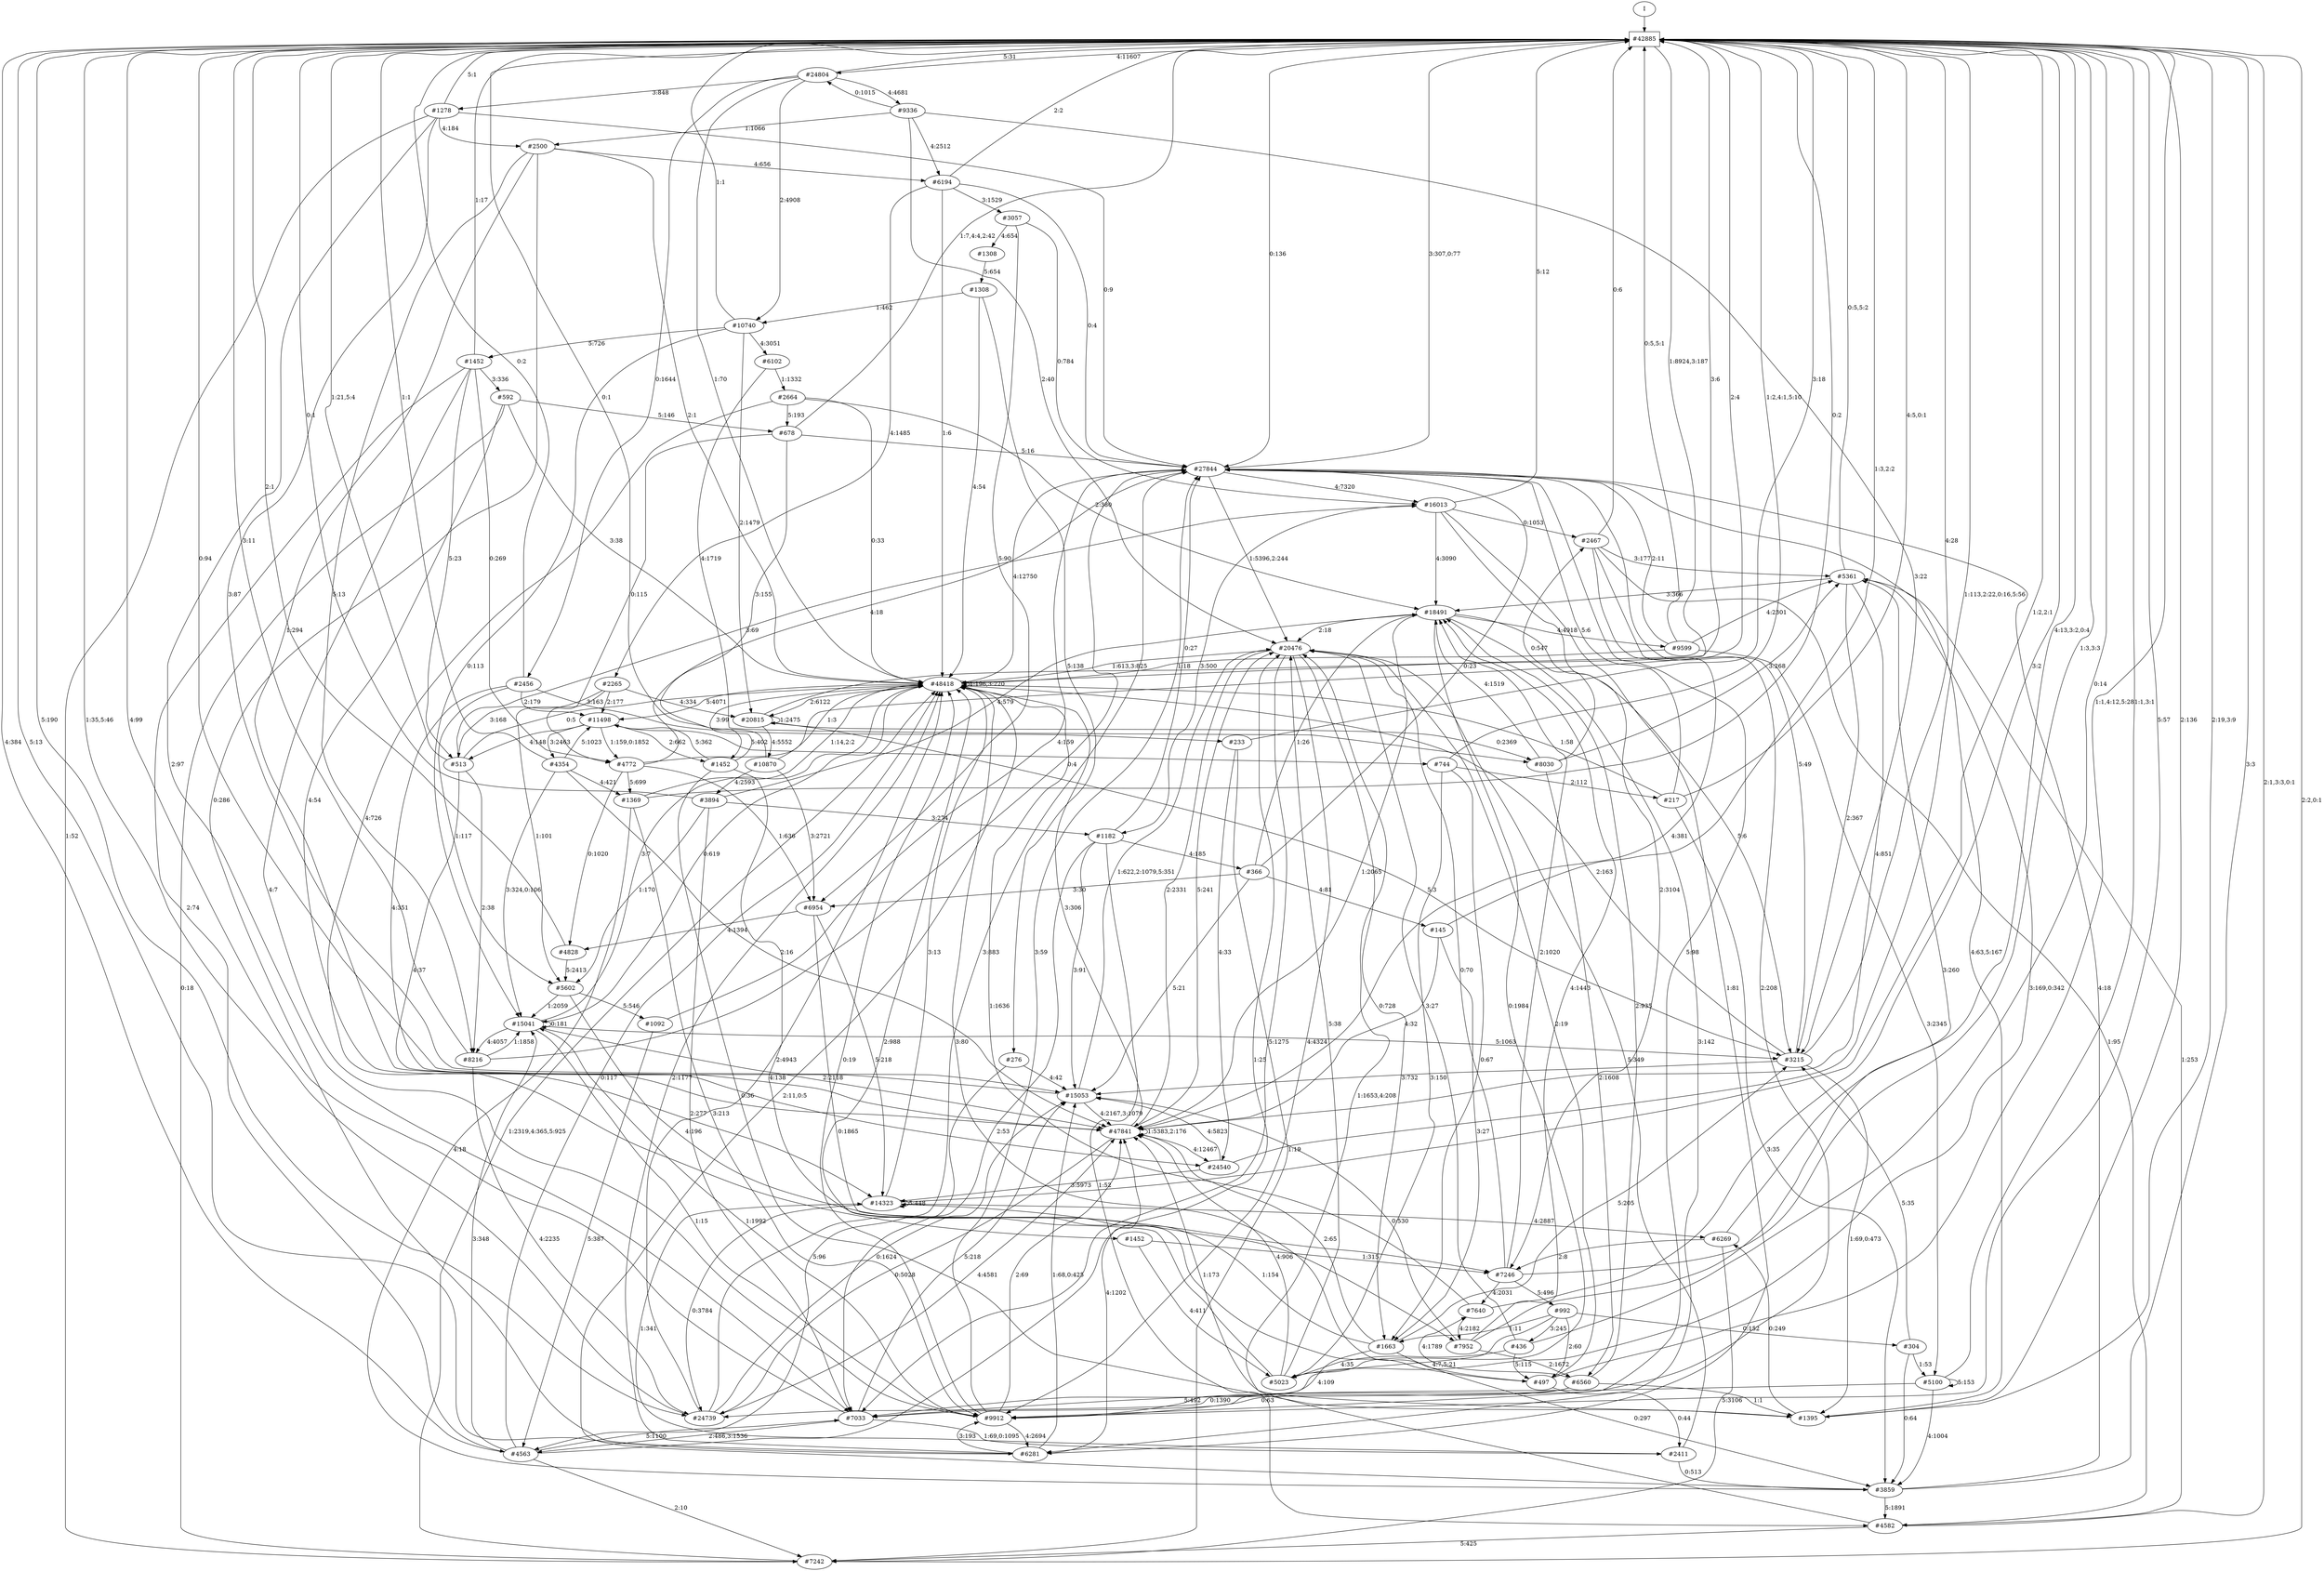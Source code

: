 // produced with flexfringe from git commitd1cf04ada0831d0605a3651971ef9a02091d8823
// dfasat/flexfringe -h=alergia -d=alergia_data -o=experiments/flexfringe_pautomac_study/flexfringe_data/exp6_n5_x0_w1_a1_b0_f1_I0_J0_K0_t1_l0_p0_05dfa -n=5 -x=0 -w=1 -a=1 -b=0 -f=1 -I=0 -J=0 -K=0 -t=1 -l=0 -p=0.05 /Users/nicholasrenninger/Google Drive/Grad School/specification learning/code/DPFA_DTS_product_experiment/dfasatInvestigations/experiments/flexfringe_pautomac_study/flexfringe_data/flexfringe_pautomac_study_train 
digraph DFA {
	0 [label="root" shape=box];
		I -> 0;
	0 [ label="#42885"  ];
		0 -> 2 [label="0:136"  ];
		0 -> 1 [label="1:8924,3:187"  ];
		0 -> 36 [label="4:11607"  ];
		0 -> 4492 [label="5:190"  ];
		0 -> 8662 [label="2:136"  ];
	1 [ label="#48418"  ];
		1 -> 2 [label="4:12750"  ];
		1 -> 1 [label="1:196,3:220"  ];
		1 -> 8 [label="2:6122"  ];
		1 -> 66 [label="5:4071"  ];
		1 -> 98 [label="0:619"  ];
	2 [ label="#27844"  ];
		2 -> 0 [label="3:307,0:77"  ];
		2 -> 3 [label="1:5396,2:244"  ];
		2 -> 97 [label="5:98"  ];
		2 -> 101 [label="4:7320"  ];
	3 [ label="#20476"  ];
		3 -> 1 [label="1:613,3:825"  ];
		3 -> 4 [label="2:2331"  ];
		3 -> 97 [label="4:4324"  ];
		3 -> 228 [label="5:1275"  ];
		3 -> 7440 [label="0:728"  ];
	97 [ label="#9912"  ];
		97 -> 0 [label="5:57"  ];
		97 -> 2 [label="3:59"  ];
		97 -> 1 [label="0:19"  ];
		97 -> 4 [label="2:69"  ];
		97 -> 98 [label="1:1992"  ];
		97 -> 263 [label="4:2694"  ];
	98 [ label="#15041"  ];
		98 -> 1 [label="3:7"  ];
		98 -> 4 [label="2:2118"  ];
		98 -> 97 [label="1:15"  ];
		98 -> 98 [label="0:181"  ];
		98 -> 492 [label="4:4057"  ];
		98 -> 8661 [label="5:1063"  ];
	492 [ label="#8216"  ];
		492 -> 0 [label="3:11"  ];
		492 -> 2 [label="0:4"  ];
		492 -> 98 [label="1:1858"  ];
		492 -> 4492 [label="4:2235"  ];
	8661 [ label="#3215"  ];
		8661 -> 0 [label="4:28"  ];
		8661 -> 2 [label="5:49"  ];
		8661 -> 1 [label="2:163"  ];
		8661 -> 6 [label="3:732"  ];
		8661 -> 8662 [label="1:69,0:473"  ];
	8662 [ label="#1395"  ];
		8662 -> 0 [label="2:19,3:9"  ];
		8662 -> 2 [label="4:63,5:167"  ];
		8662 -> 4 [label="1:173"  ];
		8662 -> 4274 [label="0:249"  ];
	263 [ label="#6281"  ];
		263 -> 0 [label="5:13"  ];
		263 -> 1 [label="2:1177"  ];
		263 -> 4 [label="4:1202"  ];
		263 -> 6 [label="1:68,0:425"  ];
		263 -> 97 [label="3:193"  ];
	4 [ label="#47841"  ];
		4 -> 1 [label="3:306"  ];
		4 -> 3 [label="5:241"  ];
		4 -> 4 [label="1:5383,2:176"  ];
		4 -> 5 [label="4:12467"  ];
		4 -> 4492 [label="0:5028"  ];
	5 [ label="#24540"  ];
		5 -> 0 [label="1:113,2:22,0:16,5:56"  ];
		5 -> 6 [label="4:5823"  ];
		5 -> 1388 [label="3:5973"  ];
	6 [ label="#15053"  ];
		6 -> 0 [label="0:94"  ];
		6 -> 3 [label="1:622,2:1079,5:351"  ];
		6 -> 4 [label="4:2167,3:1079"  ];
	1388 [ label="#14323"  ];
		1388 -> 0 [label="1:2,2:1"  ];
		1388 -> 1 [label="3:13"  ];
		1388 -> 4274 [label="4:2887"  ];
		1388 -> 4492 [label="0:3784"  ];
		1388 -> 1388 [label="5:448"  ];
	4274 [ label="#6269"  ];
		4274 -> 0 [label="4:13,3:2,0:4"  ];
		4274 -> 135 [label="2:8"  ];
		4274 -> 4275 [label="5:3106"  ];
	4275 [ label="#7242"  ];
		4275 -> 0 [label="2:2,0:1"  ];
		4275 -> 1 [label="1:2319,4:365,5:925"  ];
	4492 [ label="#24739"  ];
		4492 -> 0 [label="1:35,5:46"  ];
		4492 -> 2 [label="3:883"  ];
		4492 -> 1 [label="2:4943"  ];
		4492 -> 4 [label="4:4581"  ];
		4492 -> 6 [label="0:1624"  ];
	7440 [ label="#1663"  ];
		7440 -> 4 [label="2:65"  ];
		7440 -> 97 [label="4:109"  ];
		7440 -> 4895 [label="0:297"  ];
		7440 -> 1388 [label="1:154"  ];
		7440 -> 8661 [label="5:205"  ];
	228 [ label="#7033"  ];
		228 -> 0 [label="4:99"  ];
		228 -> 6 [label="5:218"  ];
		228 -> 229 [label="2:486,3:1536"  ];
		228 -> 786 [label="1:69,0:1095"  ];
	229 [ label="#4563"  ];
		229 -> 0 [label="4:384"  ];
		229 -> 1 [label="0:117"  ];
		229 -> 3 [label="1:25"  ];
		229 -> 98 [label="3:348"  ];
		229 -> 228 [label="5:1100"  ];
		229 -> 4275 [label="2:10"  ];
	786 [ label="#2411"  ];
		786 -> 3 [label="5:349"  ];
		786 -> 4895 [label="0:513"  ];
		786 -> 1388 [label="1:341"  ];
	4895 [ label="#3859"  ];
		4895 -> 0 [label="3:3"  ];
		4895 -> 2 [label="4:18"  ];
		4895 -> 1 [label="2:11,0:5"  ];
		4895 -> 4896 [label="5:1891"  ];
	4896 [ label="#4582"  ];
		4896 -> 0 [label="2:1,3:3,0:1"  ];
		4896 -> 3 [label="1:1653,4:208"  ];
		4896 -> 4275 [label="5:425"  ];
	101 [ label="#16013"  ];
		101 -> 0 [label="5:12"  ];
		101 -> 102 [label="4:3090"  ];
		101 -> 135 [label="2:3104"  ];
		101 -> 263 [label="1:81"  ];
		101 -> 347 [label="3:500"  ];
		101 -> 782 [label="0:1053"  ];
	102 [ label="#18491"  ];
		102 -> 3 [label="2:18"  ];
		102 -> 4 [label="1:2065"  ];
		102 -> 103 [label="4:4918"  ];
		102 -> 263 [label="3:142"  ];
		102 -> 1057 [label="0:1984"  ];
		102 -> 8661 [label="5:6"  ];
	103 [ label="#9599"  ];
		103 -> 0 [label="0:5,5:1"  ];
		103 -> 2 [label="2:11"  ];
		103 -> 1 [label="1:18"  ];
		103 -> 104 [label="3:2345"  ];
		103 -> 449 [label="4:2301"  ];
	449 [ label="#5361"  ];
		449 -> 0 [label="0:5,5:2"  ];
		449 -> 4 [label="4:851"  ];
		449 -> 102 [label="3:366"  ];
		449 -> 4896 [label="1:253"  ];
		449 -> 8661 [label="2:367"  ];
	104 [ label="#5100"  ];
		104 -> 0 [label="1:1,3:1"  ];
		104 -> 104 [label="5:153"  ];
		104 -> 4895 [label="4:1004"  ];
		104 -> 4492 [label="0:1390"  ];
	1057 [ label="#5023"  ];
		1057 -> 1 [label="2:988"  ];
		1057 -> 3 [label="5:38"  ];
		1057 -> 4 [label="4:906"  ];
		1057 -> 449 [label="3:169,0:342"  ];
	135 [ label="#7246"  ];
		135 -> 0 [label="1:3,3:3"  ];
		135 -> 3 [label="0:70"  ];
		135 -> 102 [label="2:1020"  ];
		135 -> 136 [label="5:496"  ];
		135 -> 290 [label="4:2031"  ];
	290 [ label="#7640"  ];
		290 -> 0 [label="3:2"  ];
		290 -> 1 [label="1:1636"  ];
		290 -> 1940 [label="4:2182"  ];
	1940 [ label="#7952"  ];
		1940 -> 6 [label="0:530"  ];
		1940 -> 102 [label="4:1443"  ];
		1940 -> 4456 [label="2:1672"  ];
		1940 -> 449 [label="3:260"  ];
	4456 [ label="#6560"  ];
		4456 -> 97 [label="0:63"  ];
		4456 -> 102 [label="2:935"  ];
		4456 -> 228 [label="5:492"  ];
		4456 -> 290 [label="4:1789"  ];
		4456 -> 8662 [label="1:1"  ];
	136 [ label="#992"  ];
		136 -> 137 [label="0:152"  ];
		136 -> 228 [label="4:7,5:21"  ];
		136 -> 2149 [label="3:245"  ];
		136 -> 7440 [label="1:11"  ];
		136 -> 8214 [label="2:60"  ];
	2149 [ label="#436"  ];
		2149 -> 0 [label="0:14"  ];
		2149 -> 3 [label="3:27"  ];
		2149 -> 1057 [label="4:35"  ];
		2149 -> 8214 [label="5:115"  ];
	8214 [ label="#497"  ];
		8214 -> 0 [label="1:1,4:12,5:28"  ];
		8214 -> 1 [label="3:80"  ];
		8214 -> 3 [label="2:19"  ];
		8214 -> 786 [label="0:44"  ];
	137 [ label="#304"  ];
		137 -> 104 [label="1:53"  ];
		137 -> 4895 [label="0:64"  ];
		137 -> 8661 [label="5:35"  ];
	347 [ label="#1182"  ];
		347 -> 2 [label="0:27"  ];
		347 -> 6 [label="3:91"  ];
		347 -> 228 [label="2:53"  ];
		347 -> 4896 [label="1:52"  ];
		347 -> 3422 [label="4:185"  ];
	3422 [ label="#366"  ];
		3422 -> 2 [label="0:23"  ];
		3422 -> 6 [label="5:21"  ];
		3422 -> 90 [label="3:30"  ];
		3422 -> 102 [label="1:26"  ];
		3422 -> 7345 [label="4:81"  ];
	7345 [ label="#145"  ];
		7345 -> 0 [label="1:3,2:2"  ];
		7345 -> 4 [label="4:32"  ];
		7345 -> 7440 [label="3:27"  ];
	782 [ label="#2467"  ];
		782 -> 0 [label="0:6"  ];
		782 -> 4 [label="4:381"  ];
		782 -> 228 [label="2:208"  ];
		782 -> 4896 [label="1:95"  ];
		782 -> 449 [label="3:177"  ];
	8 [ label="#20815"  ];
		8 -> 0 [label="3:6"  ];
		8 -> 8 [label="1:2475"  ];
		8 -> 9 [label="0:2369"  ];
		8 -> 89 [label="4:5552"  ];
		8 -> 8661 [label="5:3"  ];
	89 [ label="#10870"  ];
		89 -> 0 [label="0:1"  ];
		89 -> 1 [label="1:3"  ];
		89 -> 90 [label="3:2721"  ];
		89 -> 265 [label="4:2593"  ];
	265 [ label="#3894"  ];
		265 -> 0 [label="0:1"  ];
		265 -> 92 [label="1:170"  ];
		265 -> 102 [label="4:579"  ];
		265 -> 228 [label="2:277"  ];
		265 -> 347 [label="3:274"  ];
	90 [ label="#6954"  ];
		90 -> 91 [label="4:1394"  ];
		90 -> 1388 [label="5:218"  ];
		90 -> 1940 [label="0:1865"  ];
	91 [ label="#4828"  ];
		91 -> 0 [label="2:1"  ];
		91 -> 92 [label="5:2413"  ];
	92 [ label="#5602"  ];
		92 -> 98 [label="1:2059"  ];
		92 -> 135 [label="4:196"  ];
		92 -> 1749 [label="5:546"  ];
	1749 [ label="#1092"  ];
		1749 -> 2 [label="4:159"  ];
		1749 -> 229 [label="5:387"  ];
	9 [ label="#8030"  ];
		9 -> 102 [label="4:1519"  ];
		9 -> 4456 [label="2:1608"  ];
		9 -> 449 [label="3:268"  ];
		9 -> 782 [label="0:547"  ];
	66 [ label="#11498"  ];
		66 -> 67 [label="1:159,0:1852"  ];
		66 -> 212 [label="3:2463"  ];
		66 -> 5002 [label="5:402"  ];
		66 -> 1625 [label="2:662"  ];
		66 -> 6747 [label="4:148"  ];
	6747 [ label="#513"  ];
		6747 -> 0 [label="1:21,5:4"  ];
		6747 -> 1 [label="0:5"  ];
		6747 -> 5 [label="4:37"  ];
		6747 -> 101 [label="3:69"  ];
		6747 -> 492 [label="2:38"  ];
	1625 [ label="#1452"  ];
		1625 -> 1 [label="3:99"  ];
		1625 -> 66 [label="5:362"  ];
		1625 -> 8214 [label="4:138"  ];
		1625 -> 8662 [label="0:36"  ];
	212 [ label="#4354"  ];
		212 -> 0 [label="1:1"  ];
		212 -> 4 [label="2:16"  ];
		212 -> 66 [label="5:1023"  ];
		212 -> 98 [label="3:324,0:106"  ];
		212 -> 313 [label="4:421"  ];
	67 [ label="#4772"  ];
		67 -> 0 [label="2:4"  ];
		67 -> 2 [label="4:18"  ];
		67 -> 90 [label="1:636"  ];
		67 -> 91 [label="0:1020"  ];
		67 -> 313 [label="5:699"  ];
	313 [ label="#1369"  ];
		313 -> 0 [label="0:2"  ];
		313 -> 1 [label="1:14,2:2"  ];
		313 -> 97 [label="3:213"  ];
		313 -> 4895 [label="4:18"  ];
	5002 [ label="#744"  ];
		5002 -> 0 [label="1:2,4:1,5:10"  ];
		5002 -> 9161 [label="2:112"  ];
		5002 -> 1057 [label="3:150"  ];
		5002 -> 7440 [label="0:67"  ];
	9161 [ label="#217"  ];
		9161 -> 0 [label="4:5,0:1"  ];
		9161 -> 2 [label="5:6"  ];
		9161 -> 1 [label="1:58"  ];
		9161 -> 4895 [label="3:35"  ];
	36 [ label="#24804"  ];
		36 -> 0 [label="5:31"  ];
		36 -> 1 [label="1:70"  ];
		36 -> 37 [label="2:4908"  ];
		36 -> 47 [label="4:4681"  ];
		36 -> 96 [label="3:848"  ];
		36 -> 198 [label="0:1644"  ];
	47 [ label="#9336"  ];
		47 -> 3 [label="2:40"  ];
		47 -> 36 [label="0:1015"  ];
		47 -> 48 [label="4:2512"  ];
		47 -> 205 [label="1:1066"  ];
		47 -> 8661 [label="3:22"  ];
	205 [ label="#2500"  ];
		205 -> 1 [label="2:1"  ];
		205 -> 4 [label="1:294"  ];
		205 -> 48 [label="4:656"  ];
		205 -> 263 [label="0:286"  ];
		205 -> 492 [label="5:13"  ];
	48 [ label="#6194"  ];
		48 -> 0 [label="2:2"  ];
		48 -> 2 [label="0:4"  ];
		48 -> 1 [label="1:6"  ];
		48 -> 49 [label="3:1529"  ];
		48 -> 55 [label="4:1485"  ];
	55 [ label="#2265"  ];
		55 -> 8 [label="4:334"  ];
		55 -> 66 [label="2:177"  ];
		55 -> 92 [label="1:101"  ];
		55 -> 6747 [label="3:168"  ];
	49 [ label="#3057"  ];
		49 -> 90 [label="5:90"  ];
		49 -> 101 [label="0:784"  ];
		49 -> 615 [label="4:654"  ];
	615 [ label="#1308"  ];
		615 -> 616 [label="5:654"  ];
	616 [ label="#1308"  ];
		616 -> 1 [label="4:54"  ];
		616 -> 37 [label="1:462"  ];
		616 -> 4941 [label="5:138"  ];
	4941 [ label="#276"  ];
		4941 -> 6 [label="4:42"  ];
		4941 -> 229 [label="5:96"  ];
	37 [ label="#10740"  ];
		37 -> 0 [label="1:1"  ];
		37 -> 8 [label="2:1479"  ];
		37 -> 98 [label="0:113"  ];
		37 -> 144 [label="4:3051"  ];
		37 -> 1096 [label="5:726"  ];
	144 [ label="#6102"  ];
		144 -> 9 [label="4:1719"  ];
		144 -> 654 [label="1:1332"  ];
	654 [ label="#2664"  ];
		654 -> 1 [label="0:33"  ];
		654 -> 102 [label="2:380"  ];
		654 -> 3385 [label="5:193"  ];
		654 -> 655 [label="4:726"  ];
	655 [ label="#1452"  ];
		655 -> 135 [label="1:315"  ];
		655 -> 1057 [label="4:411"  ];
	3385 [ label="#678"  ];
		3385 -> 0 [label="1:7,4:4,2:42"  ];
		3385 -> 2 [label="5:16"  ];
		3385 -> 67 [label="0:115"  ];
		3385 -> 1625 [label="3:155"  ];
	1096 [ label="#1452"  ];
		1096 -> 0 [label="1:17"  ];
		1096 -> 67 [label="0:269"  ];
		1096 -> 97 [label="4:7"  ];
		1096 -> 229 [label="2:74"  ];
		1096 -> 1551 [label="3:336"  ];
		1096 -> 6747 [label="5:23"  ];
	1551 [ label="#592"  ];
		1551 -> 1 [label="3:38"  ];
		1551 -> 4275 [label="0:18"  ];
		1551 -> 3385 [label="5:146"  ];
		1551 -> 1388 [label="4:54"  ];
	96 [ label="#1278"  ];
		96 -> 0 [label="5:1"  ];
		96 -> 2 [label="0:9"  ];
		96 -> 6 [label="3:87"  ];
		96 -> 205 [label="4:184"  ];
		96 -> 228 [label="2:97"  ];
		96 -> 4275 [label="1:52"  ];
	198 [ label="#2456"  ];
		198 -> 0 [label="0:2"  ];
		198 -> 4 [label="4:351"  ];
		198 -> 66 [label="2:179"  ];
		198 -> 92 [label="1:117"  ];
		198 -> 2331 [label="3:163"  ];
	2331 [ label="#233"  ];
		2331 -> 0 [label="3:18"  ];
		2331 -> 5 [label="4:33"  ];
		2331 -> 4275 [label="1:19"  ];
}
